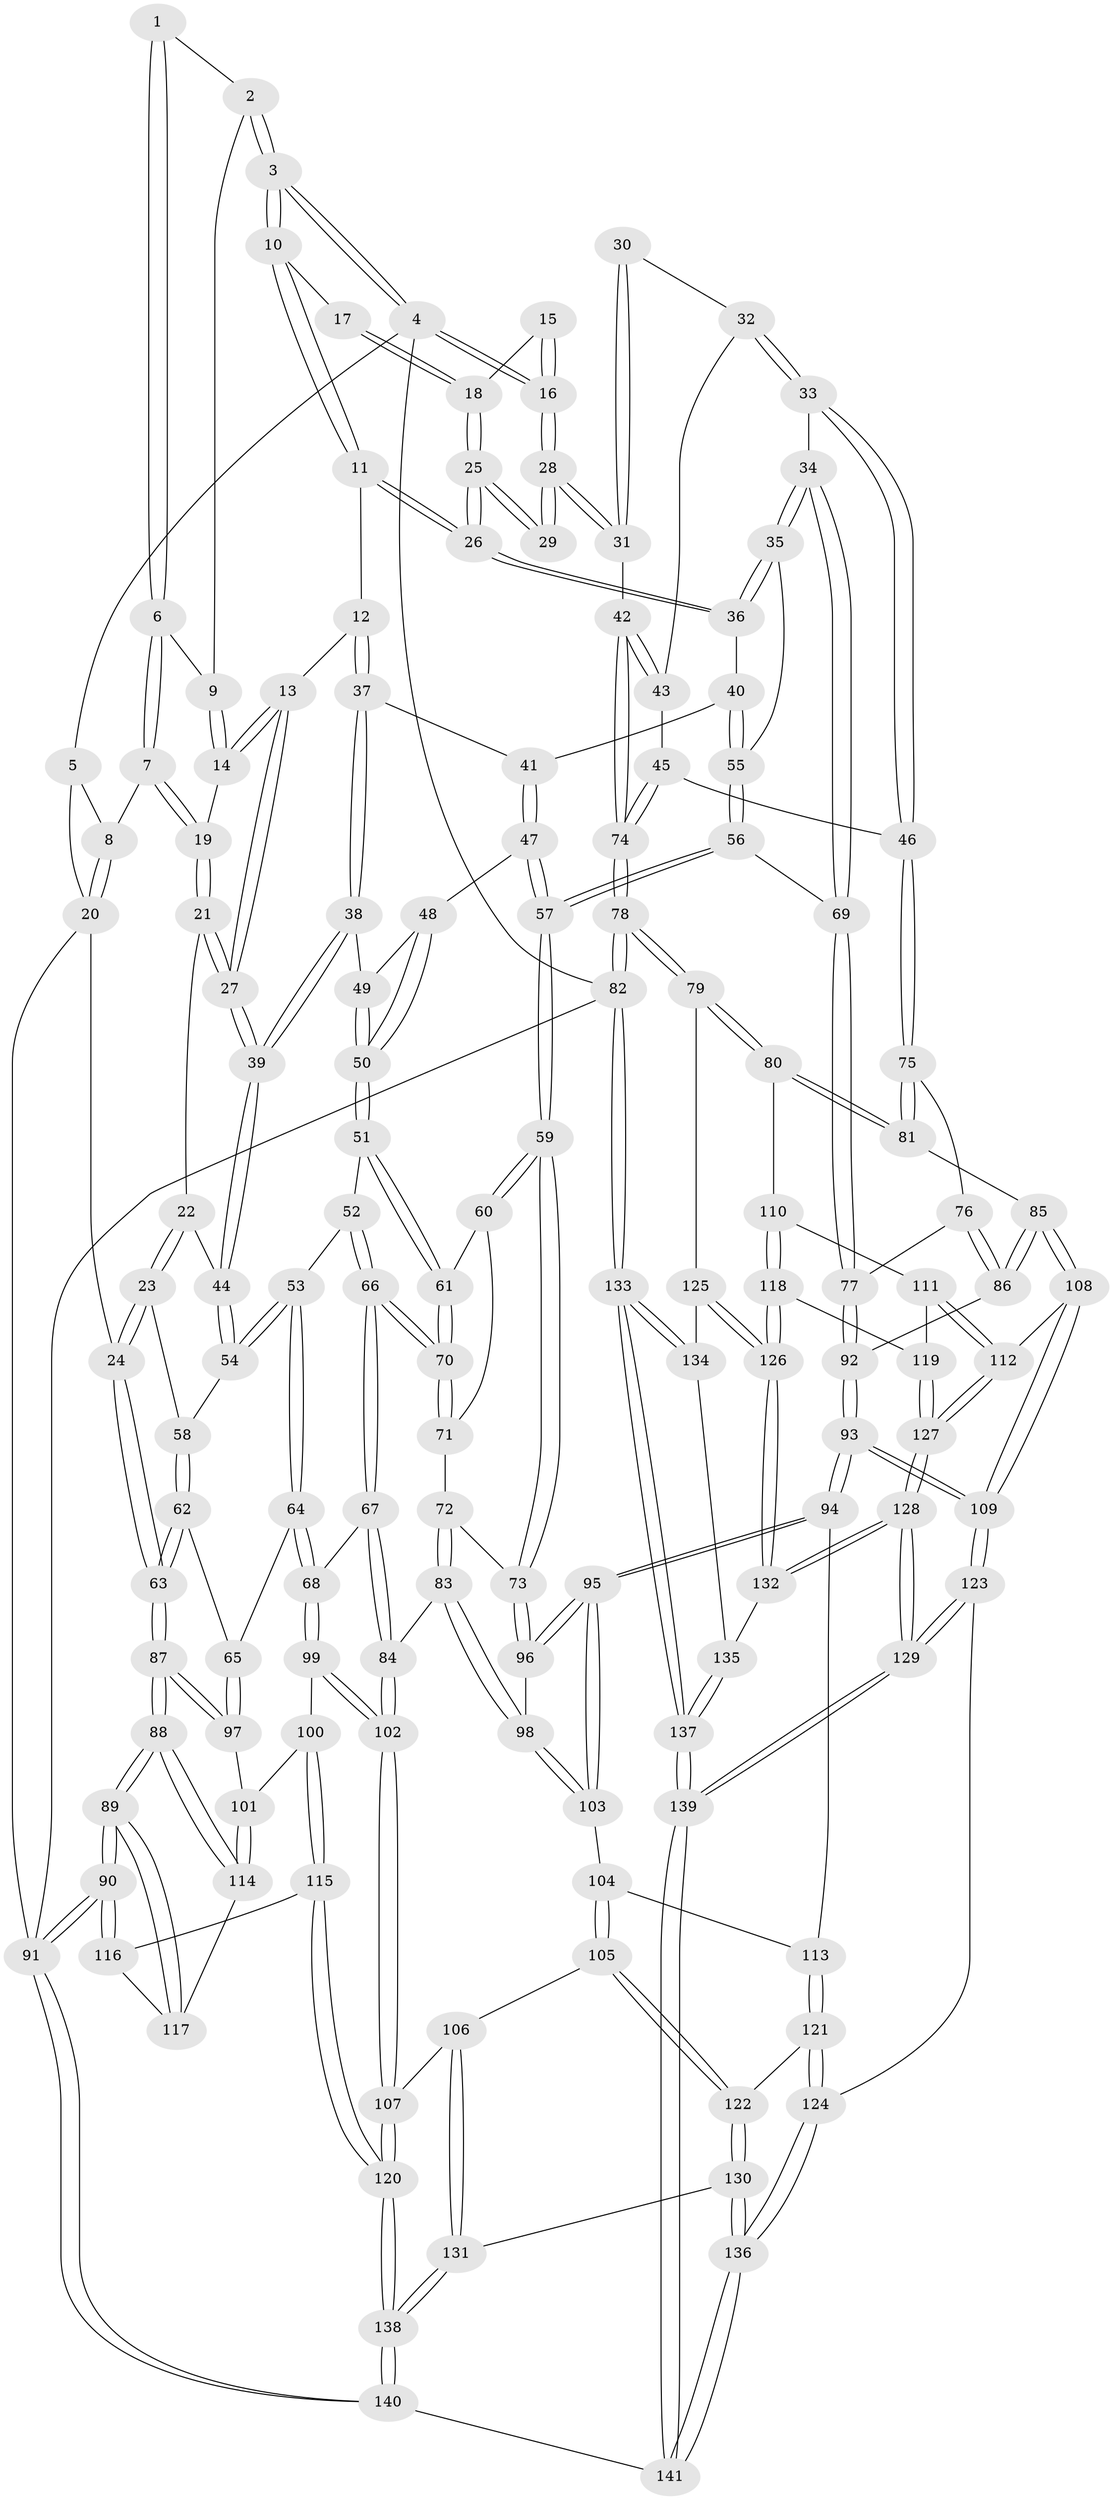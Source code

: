 // coarse degree distribution, {5: 0.10526315789473684, 4: 0.43859649122807015, 3: 0.42105263157894735, 2: 0.03508771929824561}
// Generated by graph-tools (version 1.1) at 2025/38/03/04/25 23:38:20]
// undirected, 141 vertices, 349 edges
graph export_dot {
  node [color=gray90,style=filled];
  1 [pos="+0.1543124978760436+0"];
  2 [pos="+0.3448146818291765+0"];
  3 [pos="+0.5704327307361537+0"];
  4 [pos="+1+0"];
  5 [pos="+0.021511478713816347+0"];
  6 [pos="+0.13582870625254626+0.07322296711668576"];
  7 [pos="+0.12618557128638602+0.08538074013046942"];
  8 [pos="+0.08130373530690675+0.08150233644905548"];
  9 [pos="+0.27346854125564696+0.021940435020211993"];
  10 [pos="+0.5727443304214562+0"];
  11 [pos="+0.5617766388150391+0.10823135369698389"];
  12 [pos="+0.5278017824411375+0.154722449650053"];
  13 [pos="+0.3237660994694085+0.17935229298181699"];
  14 [pos="+0.280845640230781+0.13242680150037495"];
  15 [pos="+0.8787858355465186+0.06147948187999768"];
  16 [pos="+1+0"];
  17 [pos="+0.7905947845042649+0.07265449420946674"];
  18 [pos="+0.8072607771785362+0.20337180788840714"];
  19 [pos="+0.16628309084115728+0.15627447637493913"];
  20 [pos="+0+0.21935376390141992"];
  21 [pos="+0.1543433234952313+0.1841971775520378"];
  22 [pos="+0.07056872861719193+0.264884464627762"];
  23 [pos="+0+0.28970831864250035"];
  24 [pos="+0+0.25470333585093946"];
  25 [pos="+0.8013584562457107+0.22909122440121304"];
  26 [pos="+0.7821928334455943+0.2418673444392011"];
  27 [pos="+0.2801204876716395+0.28760964288794244"];
  28 [pos="+1+0"];
  29 [pos="+0.834318880934528+0.225575172401709"];
  30 [pos="+0.9598361163138321+0.25821309273626875"];
  31 [pos="+1+0.17938227871336476"];
  32 [pos="+0.9310385301113685+0.338131501541179"];
  33 [pos="+0.8575991391412178+0.4313330617443279"];
  34 [pos="+0.8240236448677555+0.4214600474771476"];
  35 [pos="+0.8108595905762994+0.39741589984885084"];
  36 [pos="+0.7798985160042192+0.2811184573534729"];
  37 [pos="+0.520907443156385+0.22626881774861887"];
  38 [pos="+0.4268891802589896+0.3258626202554116"];
  39 [pos="+0.27514728809348826+0.3316637686891434"];
  40 [pos="+0.6232510661468846+0.3509930023729683"];
  41 [pos="+0.5558643920453462+0.3026751596171097"];
  42 [pos="+1+0.19280954513847942"];
  43 [pos="+1+0.3498217104513898"];
  44 [pos="+0.2648925872828969+0.3460842257292713"];
  45 [pos="+0.9008167837172071+0.44767353245895236"];
  46 [pos="+0.8695013573116472+0.4390190641661361"];
  47 [pos="+0.5204949832338024+0.4247492947725276"];
  48 [pos="+0.5132109047060421+0.4232316838231636"];
  49 [pos="+0.42925420282579+0.33937891017226113"];
  50 [pos="+0.41579436647284923+0.43630212139465985"];
  51 [pos="+0.39583854149443287+0.4582457268064668"];
  52 [pos="+0.28900238558108343+0.4120807628476445"];
  53 [pos="+0.2760707592740146+0.40049204703140007"];
  54 [pos="+0.263478732570761+0.3592891523694627"];
  55 [pos="+0.6358687005719399+0.40005972737197854"];
  56 [pos="+0.5990097399050807+0.5128601061093707"];
  57 [pos="+0.5783700685511193+0.5202512172751032"];
  58 [pos="+0.10420355820422146+0.42940069101922407"];
  59 [pos="+0.5744926679334703+0.5250236763819156"];
  60 [pos="+0.4233971577023744+0.49070565144447587"];
  61 [pos="+0.3984937069541417+0.46779645574501294"];
  62 [pos="+0.11547413387126014+0.515190360479058"];
  63 [pos="+0+0.5180931851959399"];
  64 [pos="+0.18000521383583074+0.554627761630221"];
  65 [pos="+0.14143373019319405+0.5472380464228882"];
  66 [pos="+0.3210223149659181+0.5917218324668814"];
  67 [pos="+0.3181407831631939+0.6030847513834"];
  68 [pos="+0.19284396781589017+0.5668820003156706"];
  69 [pos="+0.7267471946741374+0.5316728122969906"];
  70 [pos="+0.34071401116393046+0.5622600055743112"];
  71 [pos="+0.42487920708724364+0.5301333559423383"];
  72 [pos="+0.4296758852818065+0.5660925410917167"];
  73 [pos="+0.5677122729558792+0.5422211469141534"];
  74 [pos="+1+0.608925723660798"];
  75 [pos="+0.8703715648970427+0.5476284778790361"];
  76 [pos="+0.8248640020422215+0.584450390105511"];
  77 [pos="+0.7297631475631079+0.5410698950007142"];
  78 [pos="+1+0.6792132797982201"];
  79 [pos="+1+0.7154898574818149"];
  80 [pos="+0.9825662109107566+0.7108014582560412"];
  81 [pos="+0.9191824703195808+0.677174281902324"];
  82 [pos="+1+1"];
  83 [pos="+0.3696781567598682+0.6441165656785418"];
  84 [pos="+0.3242309261506392+0.6119280141023598"];
  85 [pos="+0.8865671658214256+0.6699285895981837"];
  86 [pos="+0.8766293504773712+0.6669170390583095"];
  87 [pos="+0+0.7110563801119159"];
  88 [pos="+0+0.8279702456322756"];
  89 [pos="+0+0.9376908023467279"];
  90 [pos="+0+0.956049368174686"];
  91 [pos="+0+1"];
  92 [pos="+0.7381760266697232+0.6615027708014559"];
  93 [pos="+0.6652075327522837+0.7645054160915964"];
  94 [pos="+0.6007533896794041+0.7299533507362094"];
  95 [pos="+0.6002917812698392+0.7293347203142801"];
  96 [pos="+0.5605671508731201+0.5910909818791612"];
  97 [pos="+0.02451689479651439+0.6816970753559756"];
  98 [pos="+0.38341867488028625+0.6644194892622265"];
  99 [pos="+0.17882698831852+0.7409160138569084"];
  100 [pos="+0.153607313998254+0.7404349202123077"];
  101 [pos="+0.13715913952914385+0.73924234128249"];
  102 [pos="+0.19494345517403108+0.7499077731017193"];
  103 [pos="+0.3889034279869151+0.6909201269618829"];
  104 [pos="+0.38457629360260753+0.7094894080711626"];
  105 [pos="+0.3297841913847613+0.7898794294111829"];
  106 [pos="+0.32512366546858384+0.7934652577739957"];
  107 [pos="+0.25261614108496727+0.8196418440048495"];
  108 [pos="+0.7341544673688963+0.7888220574743134"];
  109 [pos="+0.6662219274711964+0.7668355289083045"];
  110 [pos="+0.8688283323407064+0.7668339703958281"];
  111 [pos="+0.8371612581125359+0.7804529633166694"];
  112 [pos="+0.7395552337775144+0.7910177748144008"];
  113 [pos="+0.48349234428002896+0.8125521643579857"];
  114 [pos="+0.10605899419056247+0.7943339991462978"];
  115 [pos="+0.11460451389524426+0.8970179347032564"];
  116 [pos="+0.10073515991594707+0.893884477943376"];
  117 [pos="+0.10161581285106874+0.8051040806799692"];
  118 [pos="+0.854464691892174+0.8613532138810226"];
  119 [pos="+0.8436801604628114+0.8547649153920688"];
  120 [pos="+0.22307199775860145+0.9293537483054466"];
  121 [pos="+0.4759001161631156+0.8357794106886106"];
  122 [pos="+0.4532839439474832+0.8497525433167074"];
  123 [pos="+0.6397118857554737+0.8938148303075454"];
  124 [pos="+0.5521247924815965+0.9095289518541034"];
  125 [pos="+0.9468588437797664+0.8178364314446305"];
  126 [pos="+0.869046357598651+0.8722894019446962"];
  127 [pos="+0.7872495600469755+0.8534309231858151"];
  128 [pos="+0.8051312698483857+1"];
  129 [pos="+0.7807274199204326+1"];
  130 [pos="+0.4184653704553909+0.919691232398938"];
  131 [pos="+0.4057296626476745+0.9237028600591977"];
  132 [pos="+0.8651488231698091+0.8939758865908858"];
  133 [pos="+1+1"];
  134 [pos="+0.9459107818259738+0.8312830344474565"];
  135 [pos="+0.9269324894585829+0.9063413759271417"];
  136 [pos="+0.49984669916729585+0.9609306826151166"];
  137 [pos="+1+1"];
  138 [pos="+0.2627098466056097+1"];
  139 [pos="+0.7990263122803726+1"];
  140 [pos="+0.2506859610439822+1"];
  141 [pos="+0.5098230600195646+1"];
  1 -- 2;
  1 -- 6;
  1 -- 6;
  2 -- 3;
  2 -- 3;
  2 -- 9;
  3 -- 4;
  3 -- 4;
  3 -- 10;
  3 -- 10;
  4 -- 5;
  4 -- 16;
  4 -- 16;
  4 -- 82;
  5 -- 8;
  5 -- 20;
  6 -- 7;
  6 -- 7;
  6 -- 9;
  7 -- 8;
  7 -- 19;
  7 -- 19;
  8 -- 20;
  8 -- 20;
  9 -- 14;
  9 -- 14;
  10 -- 11;
  10 -- 11;
  10 -- 17;
  11 -- 12;
  11 -- 26;
  11 -- 26;
  12 -- 13;
  12 -- 37;
  12 -- 37;
  13 -- 14;
  13 -- 14;
  13 -- 27;
  13 -- 27;
  14 -- 19;
  15 -- 16;
  15 -- 16;
  15 -- 18;
  16 -- 28;
  16 -- 28;
  17 -- 18;
  17 -- 18;
  18 -- 25;
  18 -- 25;
  19 -- 21;
  19 -- 21;
  20 -- 24;
  20 -- 91;
  21 -- 22;
  21 -- 27;
  21 -- 27;
  22 -- 23;
  22 -- 23;
  22 -- 44;
  23 -- 24;
  23 -- 24;
  23 -- 58;
  24 -- 63;
  24 -- 63;
  25 -- 26;
  25 -- 26;
  25 -- 29;
  25 -- 29;
  26 -- 36;
  26 -- 36;
  27 -- 39;
  27 -- 39;
  28 -- 29;
  28 -- 29;
  28 -- 31;
  28 -- 31;
  30 -- 31;
  30 -- 31;
  30 -- 32;
  31 -- 42;
  32 -- 33;
  32 -- 33;
  32 -- 43;
  33 -- 34;
  33 -- 46;
  33 -- 46;
  34 -- 35;
  34 -- 35;
  34 -- 69;
  34 -- 69;
  35 -- 36;
  35 -- 36;
  35 -- 55;
  36 -- 40;
  37 -- 38;
  37 -- 38;
  37 -- 41;
  38 -- 39;
  38 -- 39;
  38 -- 49;
  39 -- 44;
  39 -- 44;
  40 -- 41;
  40 -- 55;
  40 -- 55;
  41 -- 47;
  41 -- 47;
  42 -- 43;
  42 -- 43;
  42 -- 74;
  42 -- 74;
  43 -- 45;
  44 -- 54;
  44 -- 54;
  45 -- 46;
  45 -- 74;
  45 -- 74;
  46 -- 75;
  46 -- 75;
  47 -- 48;
  47 -- 57;
  47 -- 57;
  48 -- 49;
  48 -- 50;
  48 -- 50;
  49 -- 50;
  49 -- 50;
  50 -- 51;
  50 -- 51;
  51 -- 52;
  51 -- 61;
  51 -- 61;
  52 -- 53;
  52 -- 66;
  52 -- 66;
  53 -- 54;
  53 -- 54;
  53 -- 64;
  53 -- 64;
  54 -- 58;
  55 -- 56;
  55 -- 56;
  56 -- 57;
  56 -- 57;
  56 -- 69;
  57 -- 59;
  57 -- 59;
  58 -- 62;
  58 -- 62;
  59 -- 60;
  59 -- 60;
  59 -- 73;
  59 -- 73;
  60 -- 61;
  60 -- 71;
  61 -- 70;
  61 -- 70;
  62 -- 63;
  62 -- 63;
  62 -- 65;
  63 -- 87;
  63 -- 87;
  64 -- 65;
  64 -- 68;
  64 -- 68;
  65 -- 97;
  65 -- 97;
  66 -- 67;
  66 -- 67;
  66 -- 70;
  66 -- 70;
  67 -- 68;
  67 -- 84;
  67 -- 84;
  68 -- 99;
  68 -- 99;
  69 -- 77;
  69 -- 77;
  70 -- 71;
  70 -- 71;
  71 -- 72;
  72 -- 73;
  72 -- 83;
  72 -- 83;
  73 -- 96;
  73 -- 96;
  74 -- 78;
  74 -- 78;
  75 -- 76;
  75 -- 81;
  75 -- 81;
  76 -- 77;
  76 -- 86;
  76 -- 86;
  77 -- 92;
  77 -- 92;
  78 -- 79;
  78 -- 79;
  78 -- 82;
  78 -- 82;
  79 -- 80;
  79 -- 80;
  79 -- 125;
  80 -- 81;
  80 -- 81;
  80 -- 110;
  81 -- 85;
  82 -- 133;
  82 -- 133;
  82 -- 91;
  83 -- 84;
  83 -- 98;
  83 -- 98;
  84 -- 102;
  84 -- 102;
  85 -- 86;
  85 -- 86;
  85 -- 108;
  85 -- 108;
  86 -- 92;
  87 -- 88;
  87 -- 88;
  87 -- 97;
  87 -- 97;
  88 -- 89;
  88 -- 89;
  88 -- 114;
  88 -- 114;
  89 -- 90;
  89 -- 90;
  89 -- 117;
  89 -- 117;
  90 -- 91;
  90 -- 91;
  90 -- 116;
  90 -- 116;
  91 -- 140;
  91 -- 140;
  92 -- 93;
  92 -- 93;
  93 -- 94;
  93 -- 94;
  93 -- 109;
  93 -- 109;
  94 -- 95;
  94 -- 95;
  94 -- 113;
  95 -- 96;
  95 -- 96;
  95 -- 103;
  95 -- 103;
  96 -- 98;
  97 -- 101;
  98 -- 103;
  98 -- 103;
  99 -- 100;
  99 -- 102;
  99 -- 102;
  100 -- 101;
  100 -- 115;
  100 -- 115;
  101 -- 114;
  101 -- 114;
  102 -- 107;
  102 -- 107;
  103 -- 104;
  104 -- 105;
  104 -- 105;
  104 -- 113;
  105 -- 106;
  105 -- 122;
  105 -- 122;
  106 -- 107;
  106 -- 131;
  106 -- 131;
  107 -- 120;
  107 -- 120;
  108 -- 109;
  108 -- 109;
  108 -- 112;
  109 -- 123;
  109 -- 123;
  110 -- 111;
  110 -- 118;
  110 -- 118;
  111 -- 112;
  111 -- 112;
  111 -- 119;
  112 -- 127;
  112 -- 127;
  113 -- 121;
  113 -- 121;
  114 -- 117;
  115 -- 116;
  115 -- 120;
  115 -- 120;
  116 -- 117;
  118 -- 119;
  118 -- 126;
  118 -- 126;
  119 -- 127;
  119 -- 127;
  120 -- 138;
  120 -- 138;
  121 -- 122;
  121 -- 124;
  121 -- 124;
  122 -- 130;
  122 -- 130;
  123 -- 124;
  123 -- 129;
  123 -- 129;
  124 -- 136;
  124 -- 136;
  125 -- 126;
  125 -- 126;
  125 -- 134;
  126 -- 132;
  126 -- 132;
  127 -- 128;
  127 -- 128;
  128 -- 129;
  128 -- 129;
  128 -- 132;
  128 -- 132;
  129 -- 139;
  129 -- 139;
  130 -- 131;
  130 -- 136;
  130 -- 136;
  131 -- 138;
  131 -- 138;
  132 -- 135;
  133 -- 134;
  133 -- 134;
  133 -- 137;
  133 -- 137;
  134 -- 135;
  135 -- 137;
  135 -- 137;
  136 -- 141;
  136 -- 141;
  137 -- 139;
  137 -- 139;
  138 -- 140;
  138 -- 140;
  139 -- 141;
  139 -- 141;
  140 -- 141;
}
